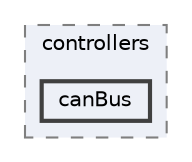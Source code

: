 digraph "src/controllers/canBus"
{
 // LATEX_PDF_SIZE
  bgcolor="transparent";
  edge [fontname=Helvetica,fontsize=10,labelfontname=Helvetica,labelfontsize=10];
  node [fontname=Helvetica,fontsize=10,shape=box,height=0.2,width=0.4];
  compound=true
  subgraph clusterdir_bbd6674d859f4cefaacb708974cac240 {
    graph [ bgcolor="#edf0f7", pencolor="grey50", label="controllers", fontname=Helvetica,fontsize=10 style="filled,dashed", URL="dir_bbd6674d859f4cefaacb708974cac240.html",tooltip=""]
  dir_067304403ce6124593182419e2888b5b [label="canBus", fillcolor="#edf0f7", color="grey25", style="filled,bold", URL="dir_067304403ce6124593182419e2888b5b.html",tooltip=""];
  }
}
